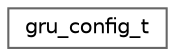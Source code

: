 digraph "Graphical Class Hierarchy"
{
 // LATEX_PDF_SIZE
  bgcolor="transparent";
  edge [fontname=Helvetica,fontsize=10,labelfontname=Helvetica,labelfontsize=10];
  node [fontname=Helvetica,fontsize=10,shape=box,height=0.2,width=0.4];
  rankdir="LR";
  Node0 [id="Node000000",label="gru_config_t",height=0.2,width=0.4,color="grey40", fillcolor="white", style="filled",URL="$classgru__config__t.html",tooltip=" "];
}
